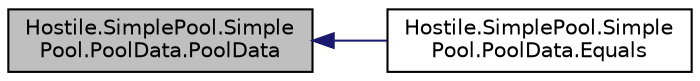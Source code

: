 digraph "Hostile.SimplePool.SimplePool.PoolData.PoolData"
{
  edge [fontname="Helvetica",fontsize="10",labelfontname="Helvetica",labelfontsize="10"];
  node [fontname="Helvetica",fontsize="10",shape=record];
  rankdir="LR";
  Node1 [label="Hostile.SimplePool.Simple\lPool.PoolData.PoolData",height=0.2,width=0.4,color="black", fillcolor="grey75", style="filled" fontcolor="black"];
  Node1 -> Node2 [dir="back",color="midnightblue",fontsize="10",style="solid"];
  Node2 [label="Hostile.SimplePool.Simple\lPool.PoolData.Equals",height=0.2,width=0.4,color="black", fillcolor="white", style="filled",URL="$class_hostile_1_1_simple_pool_1_1_simple_pool_1_1_pool_data.html#aaf16cf568e44f193ae721b481185310e"];
}
